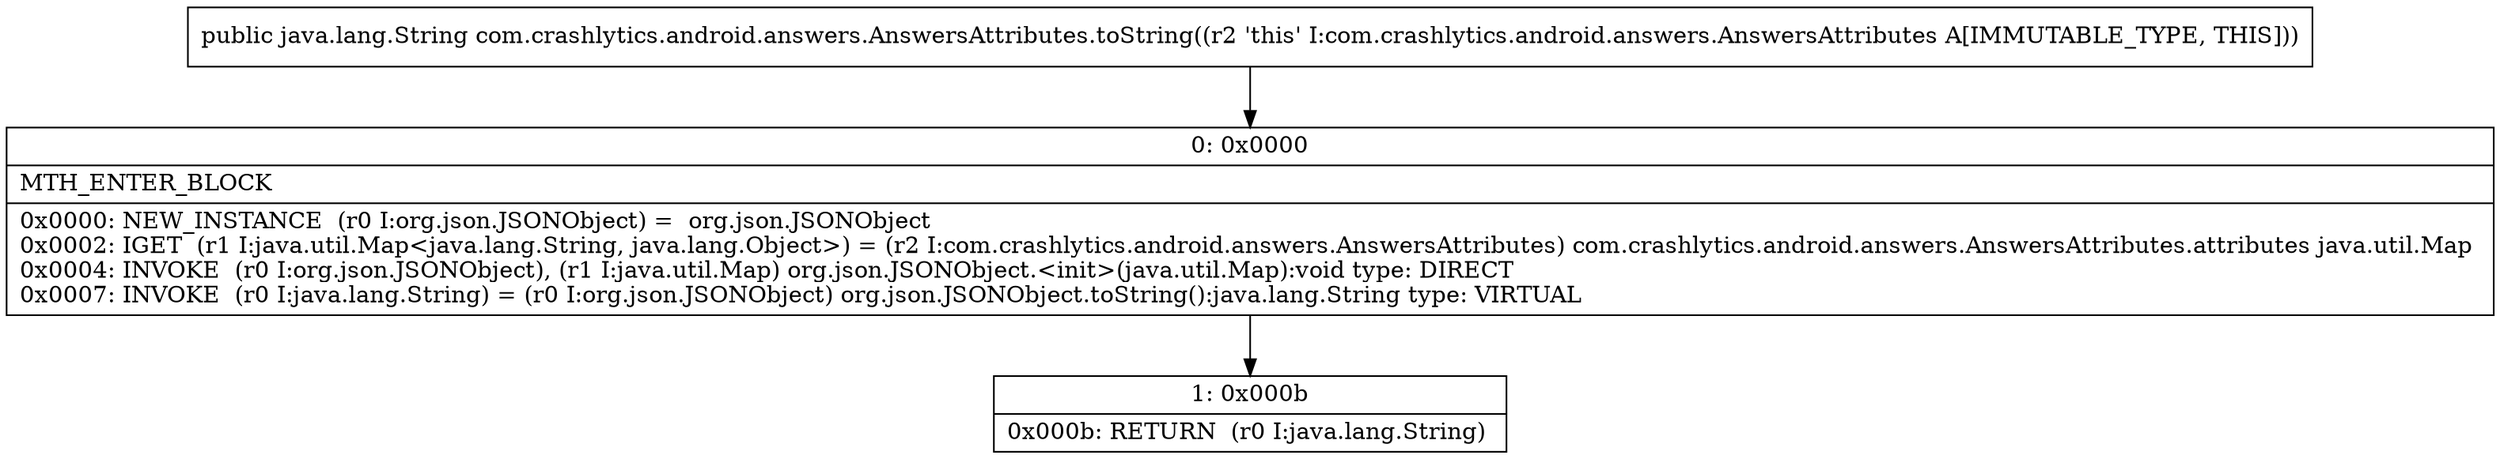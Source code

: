 digraph "CFG forcom.crashlytics.android.answers.AnswersAttributes.toString()Ljava\/lang\/String;" {
Node_0 [shape=record,label="{0\:\ 0x0000|MTH_ENTER_BLOCK\l|0x0000: NEW_INSTANCE  (r0 I:org.json.JSONObject) =  org.json.JSONObject \l0x0002: IGET  (r1 I:java.util.Map\<java.lang.String, java.lang.Object\>) = (r2 I:com.crashlytics.android.answers.AnswersAttributes) com.crashlytics.android.answers.AnswersAttributes.attributes java.util.Map \l0x0004: INVOKE  (r0 I:org.json.JSONObject), (r1 I:java.util.Map) org.json.JSONObject.\<init\>(java.util.Map):void type: DIRECT \l0x0007: INVOKE  (r0 I:java.lang.String) = (r0 I:org.json.JSONObject) org.json.JSONObject.toString():java.lang.String type: VIRTUAL \l}"];
Node_1 [shape=record,label="{1\:\ 0x000b|0x000b: RETURN  (r0 I:java.lang.String) \l}"];
MethodNode[shape=record,label="{public java.lang.String com.crashlytics.android.answers.AnswersAttributes.toString((r2 'this' I:com.crashlytics.android.answers.AnswersAttributes A[IMMUTABLE_TYPE, THIS])) }"];
MethodNode -> Node_0;
Node_0 -> Node_1;
}

